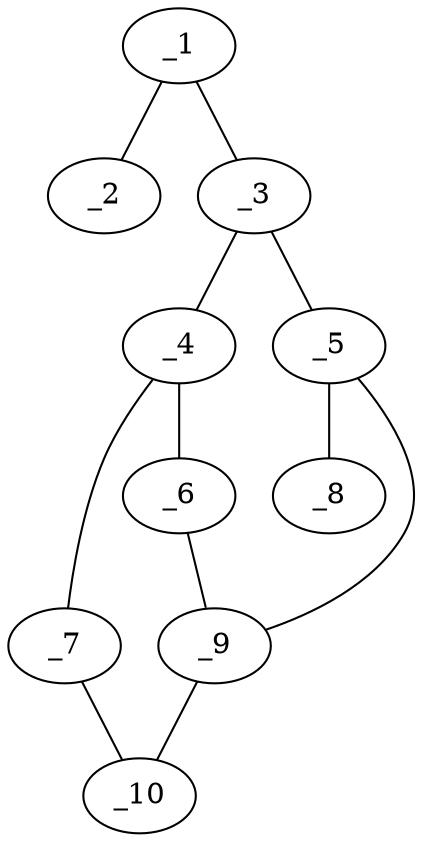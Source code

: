 graph molid31976 {
	_1	 [charge=0,
		chem=4,
		symbol="N  ",
		x="3.2071",
		y="-1.6037"];
	_2	 [charge=0,
		chem=2,
		symbol="O  ",
		x="3.9142",
		y="-2.3108"];
	_1 -- _2	 [valence=2];
	_3	 [charge=0,
		chem=1,
		symbol="C  ",
		x="3.4659",
		y="-0.6378"];
	_1 -- _3	 [valence=1];
	_4	 [charge=0,
		chem=1,
		symbol="C  ",
		x="5.198",
		y="0.3622"];
	_3 -- _4	 [valence=1];
	_5	 [charge=0,
		chem=1,
		symbol="C  ",
		x="2.9659",
		y="0.2283"];
	_3 -- _5	 [valence=1];
	_6	 [charge=0,
		chem=1,
		symbol="C  ",
		x="4.7202",
		y="2.3108"];
	_4 -- _6	 [valence=1];
	_7	 [charge=0,
		chem=1,
		symbol="C  ",
		x="7.0299",
		y="-0.3966"];
	_4 -- _7	 [valence=1];
	_8	 [charge=0,
		chem=7,
		symbol="Cl ",
		x=2,
		y="0.4871"];
	_5 -- _8	 [valence=1];
	_9	 [charge=0,
		chem=1,
		symbol="C  ",
		x="5.4568",
		y="1.3282"];
	_5 -- _9	 [valence=1];
	_6 -- _9	 [valence=1];
	_10	 [charge=0,
		chem=1,
		symbol="C  ",
		x="7.2887",
		y="0.5694"];
	_7 -- _10	 [valence=2];
	_9 -- _10	 [valence=1];
}
